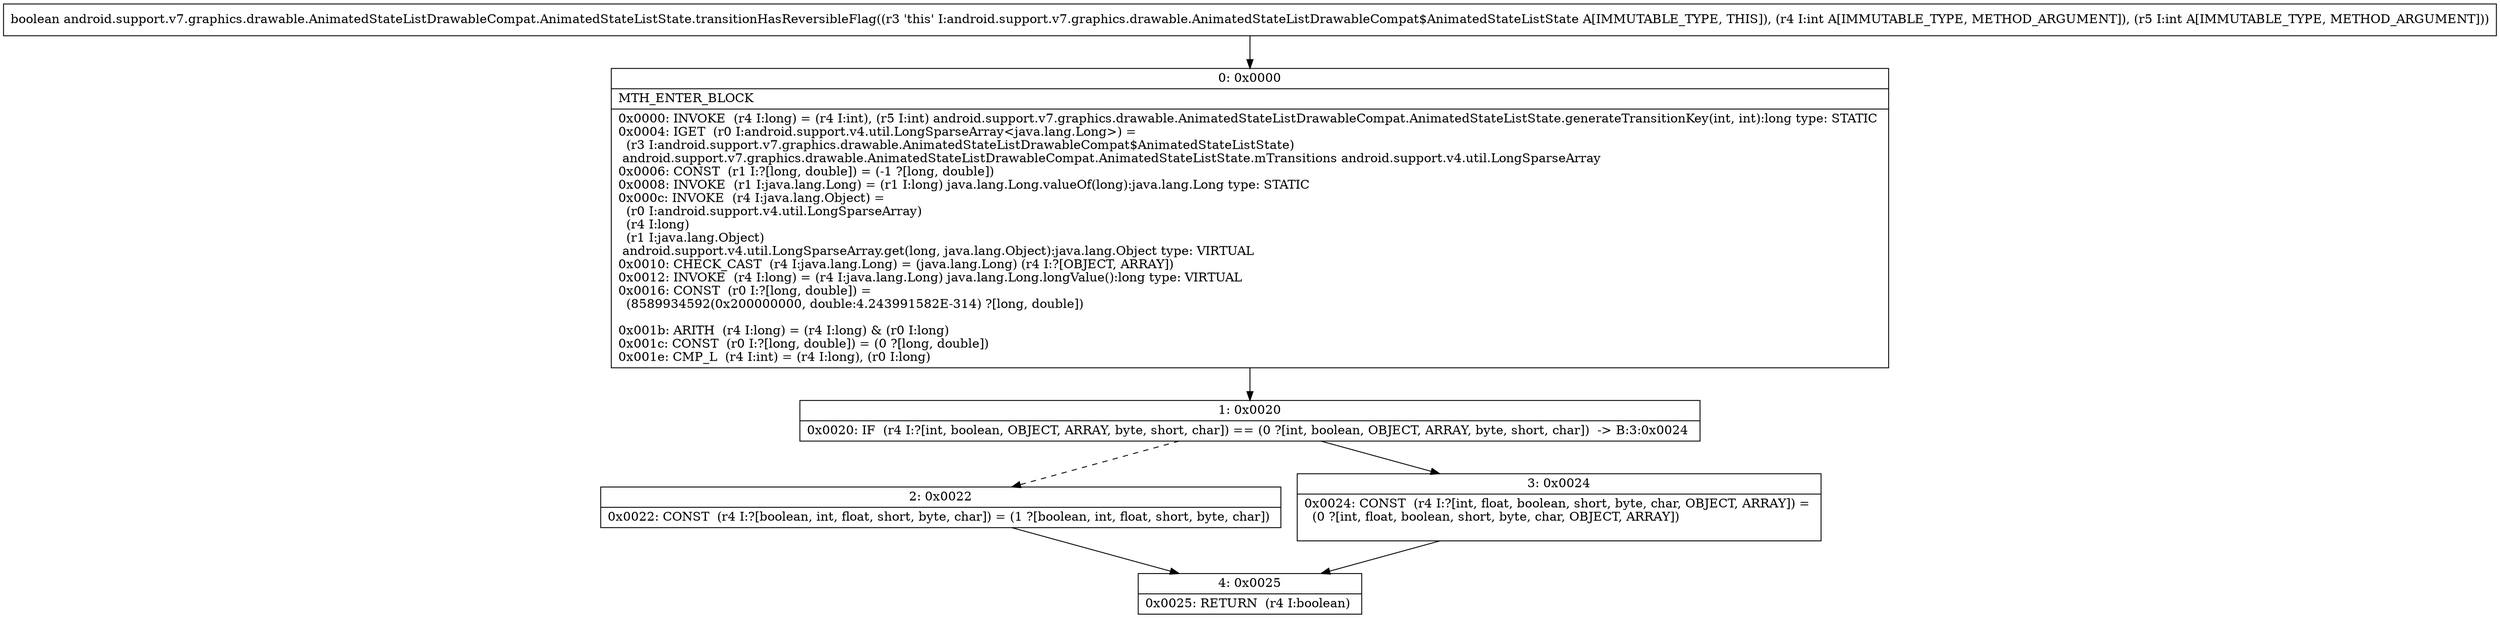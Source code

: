 digraph "CFG forandroid.support.v7.graphics.drawable.AnimatedStateListDrawableCompat.AnimatedStateListState.transitionHasReversibleFlag(II)Z" {
Node_0 [shape=record,label="{0\:\ 0x0000|MTH_ENTER_BLOCK\l|0x0000: INVOKE  (r4 I:long) = (r4 I:int), (r5 I:int) android.support.v7.graphics.drawable.AnimatedStateListDrawableCompat.AnimatedStateListState.generateTransitionKey(int, int):long type: STATIC \l0x0004: IGET  (r0 I:android.support.v4.util.LongSparseArray\<java.lang.Long\>) = \l  (r3 I:android.support.v7.graphics.drawable.AnimatedStateListDrawableCompat$AnimatedStateListState)\l android.support.v7.graphics.drawable.AnimatedStateListDrawableCompat.AnimatedStateListState.mTransitions android.support.v4.util.LongSparseArray \l0x0006: CONST  (r1 I:?[long, double]) = (\-1 ?[long, double]) \l0x0008: INVOKE  (r1 I:java.lang.Long) = (r1 I:long) java.lang.Long.valueOf(long):java.lang.Long type: STATIC \l0x000c: INVOKE  (r4 I:java.lang.Object) = \l  (r0 I:android.support.v4.util.LongSparseArray)\l  (r4 I:long)\l  (r1 I:java.lang.Object)\l android.support.v4.util.LongSparseArray.get(long, java.lang.Object):java.lang.Object type: VIRTUAL \l0x0010: CHECK_CAST  (r4 I:java.lang.Long) = (java.lang.Long) (r4 I:?[OBJECT, ARRAY]) \l0x0012: INVOKE  (r4 I:long) = (r4 I:java.lang.Long) java.lang.Long.longValue():long type: VIRTUAL \l0x0016: CONST  (r0 I:?[long, double]) = \l  (8589934592(0x200000000, double:4.243991582E\-314) ?[long, double])\l \l0x001b: ARITH  (r4 I:long) = (r4 I:long) & (r0 I:long) \l0x001c: CONST  (r0 I:?[long, double]) = (0 ?[long, double]) \l0x001e: CMP_L  (r4 I:int) = (r4 I:long), (r0 I:long) \l}"];
Node_1 [shape=record,label="{1\:\ 0x0020|0x0020: IF  (r4 I:?[int, boolean, OBJECT, ARRAY, byte, short, char]) == (0 ?[int, boolean, OBJECT, ARRAY, byte, short, char])  \-\> B:3:0x0024 \l}"];
Node_2 [shape=record,label="{2\:\ 0x0022|0x0022: CONST  (r4 I:?[boolean, int, float, short, byte, char]) = (1 ?[boolean, int, float, short, byte, char]) \l}"];
Node_3 [shape=record,label="{3\:\ 0x0024|0x0024: CONST  (r4 I:?[int, float, boolean, short, byte, char, OBJECT, ARRAY]) = \l  (0 ?[int, float, boolean, short, byte, char, OBJECT, ARRAY])\l \l}"];
Node_4 [shape=record,label="{4\:\ 0x0025|0x0025: RETURN  (r4 I:boolean) \l}"];
MethodNode[shape=record,label="{boolean android.support.v7.graphics.drawable.AnimatedStateListDrawableCompat.AnimatedStateListState.transitionHasReversibleFlag((r3 'this' I:android.support.v7.graphics.drawable.AnimatedStateListDrawableCompat$AnimatedStateListState A[IMMUTABLE_TYPE, THIS]), (r4 I:int A[IMMUTABLE_TYPE, METHOD_ARGUMENT]), (r5 I:int A[IMMUTABLE_TYPE, METHOD_ARGUMENT])) }"];
MethodNode -> Node_0;
Node_0 -> Node_1;
Node_1 -> Node_2[style=dashed];
Node_1 -> Node_3;
Node_2 -> Node_4;
Node_3 -> Node_4;
}

